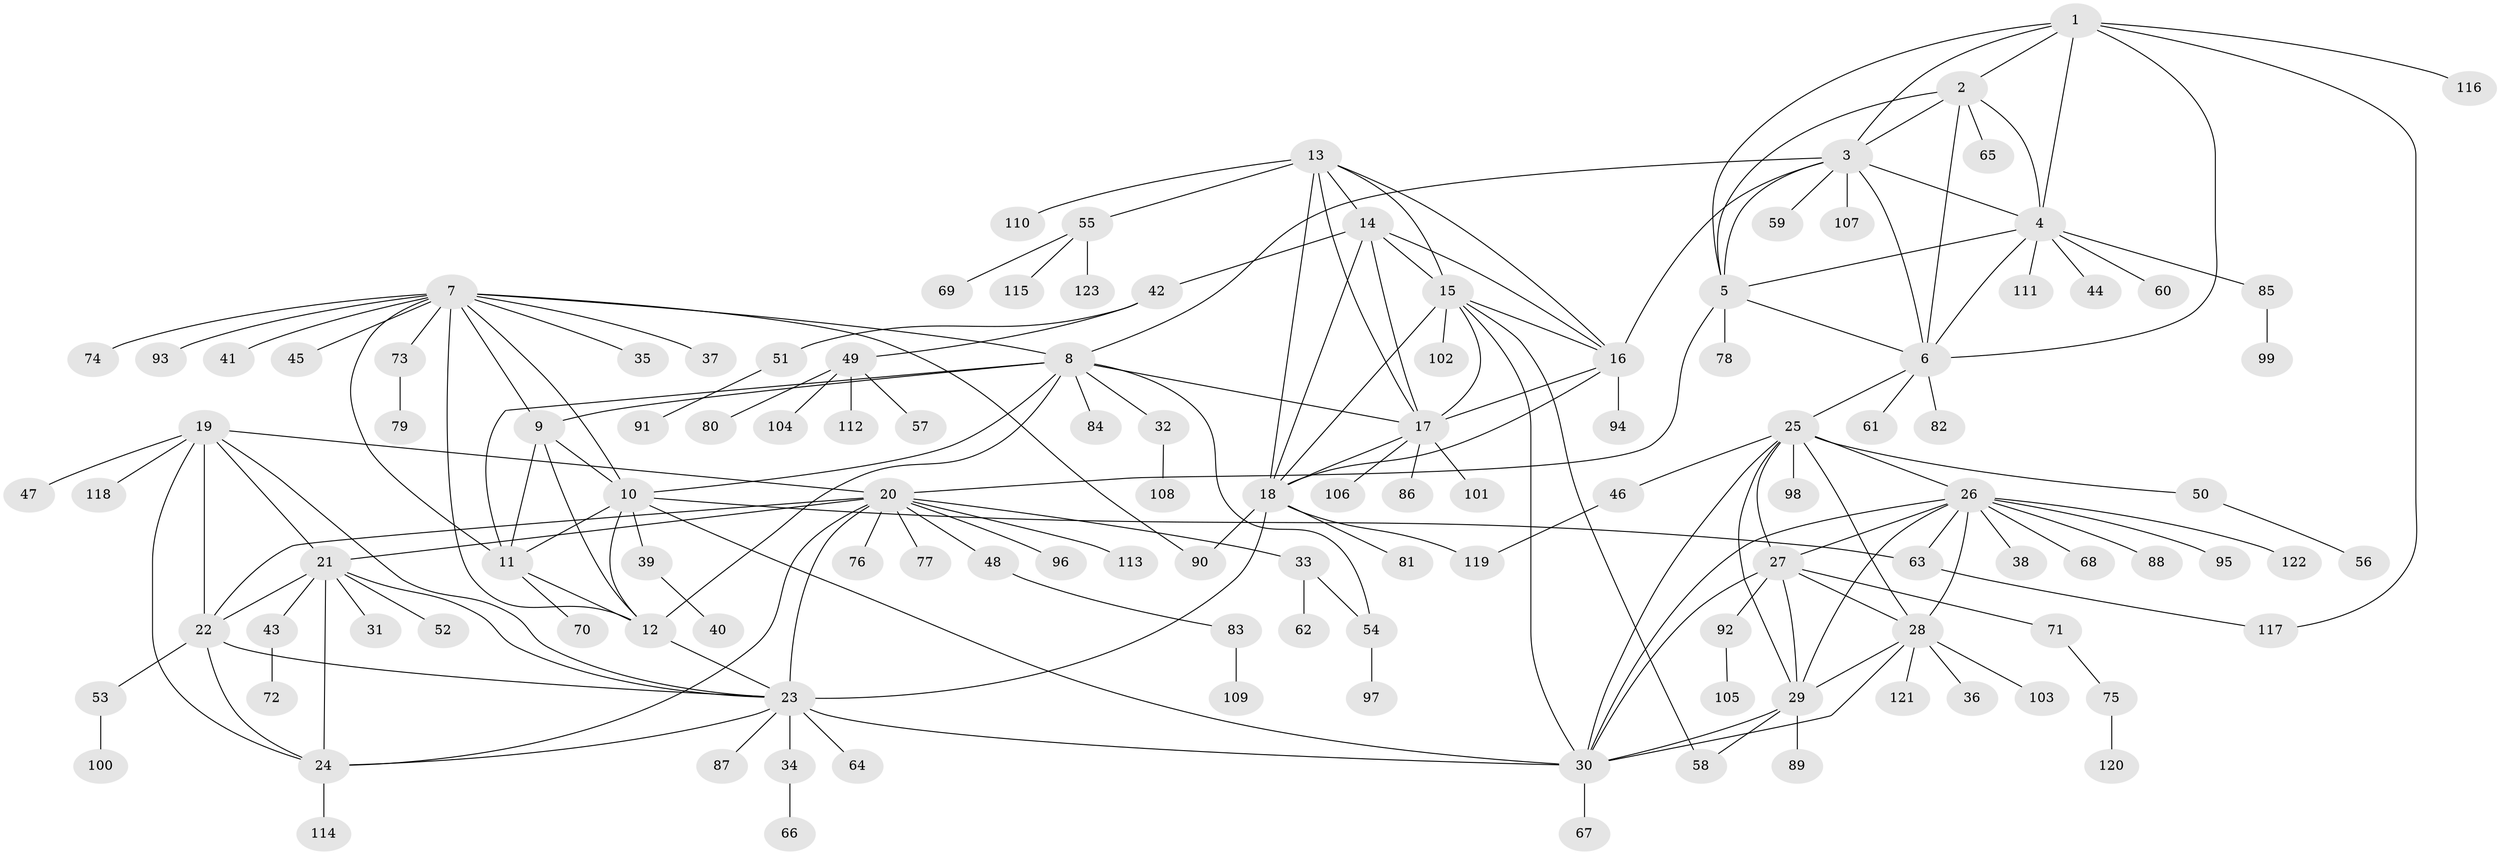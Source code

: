 // coarse degree distribution, {8: 0.06451612903225806, 6: 0.053763440860215055, 5: 0.021505376344086023, 14: 0.021505376344086023, 4: 0.03225806451612903, 3: 0.043010752688172046, 9: 0.010752688172043012, 12: 0.010752688172043012, 7: 0.010752688172043012, 1: 0.6451612903225806, 2: 0.08602150537634409}
// Generated by graph-tools (version 1.1) at 2025/42/03/06/25 10:42:15]
// undirected, 123 vertices, 184 edges
graph export_dot {
graph [start="1"]
  node [color=gray90,style=filled];
  1;
  2;
  3;
  4;
  5;
  6;
  7;
  8;
  9;
  10;
  11;
  12;
  13;
  14;
  15;
  16;
  17;
  18;
  19;
  20;
  21;
  22;
  23;
  24;
  25;
  26;
  27;
  28;
  29;
  30;
  31;
  32;
  33;
  34;
  35;
  36;
  37;
  38;
  39;
  40;
  41;
  42;
  43;
  44;
  45;
  46;
  47;
  48;
  49;
  50;
  51;
  52;
  53;
  54;
  55;
  56;
  57;
  58;
  59;
  60;
  61;
  62;
  63;
  64;
  65;
  66;
  67;
  68;
  69;
  70;
  71;
  72;
  73;
  74;
  75;
  76;
  77;
  78;
  79;
  80;
  81;
  82;
  83;
  84;
  85;
  86;
  87;
  88;
  89;
  90;
  91;
  92;
  93;
  94;
  95;
  96;
  97;
  98;
  99;
  100;
  101;
  102;
  103;
  104;
  105;
  106;
  107;
  108;
  109;
  110;
  111;
  112;
  113;
  114;
  115;
  116;
  117;
  118;
  119;
  120;
  121;
  122;
  123;
  1 -- 2;
  1 -- 3;
  1 -- 4;
  1 -- 5;
  1 -- 6;
  1 -- 116;
  1 -- 117;
  2 -- 3;
  2 -- 4;
  2 -- 5;
  2 -- 6;
  2 -- 65;
  3 -- 4;
  3 -- 5;
  3 -- 6;
  3 -- 8;
  3 -- 16;
  3 -- 59;
  3 -- 107;
  4 -- 5;
  4 -- 6;
  4 -- 44;
  4 -- 60;
  4 -- 85;
  4 -- 111;
  5 -- 6;
  5 -- 20;
  5 -- 78;
  6 -- 25;
  6 -- 61;
  6 -- 82;
  7 -- 8;
  7 -- 9;
  7 -- 10;
  7 -- 11;
  7 -- 12;
  7 -- 35;
  7 -- 37;
  7 -- 41;
  7 -- 45;
  7 -- 73;
  7 -- 74;
  7 -- 90;
  7 -- 93;
  8 -- 9;
  8 -- 10;
  8 -- 11;
  8 -- 12;
  8 -- 17;
  8 -- 32;
  8 -- 54;
  8 -- 84;
  9 -- 10;
  9 -- 11;
  9 -- 12;
  10 -- 11;
  10 -- 12;
  10 -- 30;
  10 -- 39;
  10 -- 63;
  11 -- 12;
  11 -- 70;
  12 -- 23;
  13 -- 14;
  13 -- 15;
  13 -- 16;
  13 -- 17;
  13 -- 18;
  13 -- 55;
  13 -- 110;
  14 -- 15;
  14 -- 16;
  14 -- 17;
  14 -- 18;
  14 -- 42;
  15 -- 16;
  15 -- 17;
  15 -- 18;
  15 -- 30;
  15 -- 58;
  15 -- 102;
  16 -- 17;
  16 -- 18;
  16 -- 94;
  17 -- 18;
  17 -- 86;
  17 -- 101;
  17 -- 106;
  18 -- 23;
  18 -- 81;
  18 -- 90;
  18 -- 119;
  19 -- 20;
  19 -- 21;
  19 -- 22;
  19 -- 23;
  19 -- 24;
  19 -- 47;
  19 -- 118;
  20 -- 21;
  20 -- 22;
  20 -- 23;
  20 -- 24;
  20 -- 33;
  20 -- 48;
  20 -- 76;
  20 -- 77;
  20 -- 96;
  20 -- 113;
  21 -- 22;
  21 -- 23;
  21 -- 24;
  21 -- 31;
  21 -- 43;
  21 -- 52;
  22 -- 23;
  22 -- 24;
  22 -- 53;
  23 -- 24;
  23 -- 30;
  23 -- 34;
  23 -- 64;
  23 -- 87;
  24 -- 114;
  25 -- 26;
  25 -- 27;
  25 -- 28;
  25 -- 29;
  25 -- 30;
  25 -- 46;
  25 -- 50;
  25 -- 98;
  26 -- 27;
  26 -- 28;
  26 -- 29;
  26 -- 30;
  26 -- 38;
  26 -- 63;
  26 -- 68;
  26 -- 88;
  26 -- 95;
  26 -- 122;
  27 -- 28;
  27 -- 29;
  27 -- 30;
  27 -- 71;
  27 -- 92;
  28 -- 29;
  28 -- 30;
  28 -- 36;
  28 -- 103;
  28 -- 121;
  29 -- 30;
  29 -- 58;
  29 -- 89;
  30 -- 67;
  32 -- 108;
  33 -- 54;
  33 -- 62;
  34 -- 66;
  39 -- 40;
  42 -- 49;
  42 -- 51;
  43 -- 72;
  46 -- 119;
  48 -- 83;
  49 -- 57;
  49 -- 80;
  49 -- 104;
  49 -- 112;
  50 -- 56;
  51 -- 91;
  53 -- 100;
  54 -- 97;
  55 -- 69;
  55 -- 115;
  55 -- 123;
  63 -- 117;
  71 -- 75;
  73 -- 79;
  75 -- 120;
  83 -- 109;
  85 -- 99;
  92 -- 105;
}

